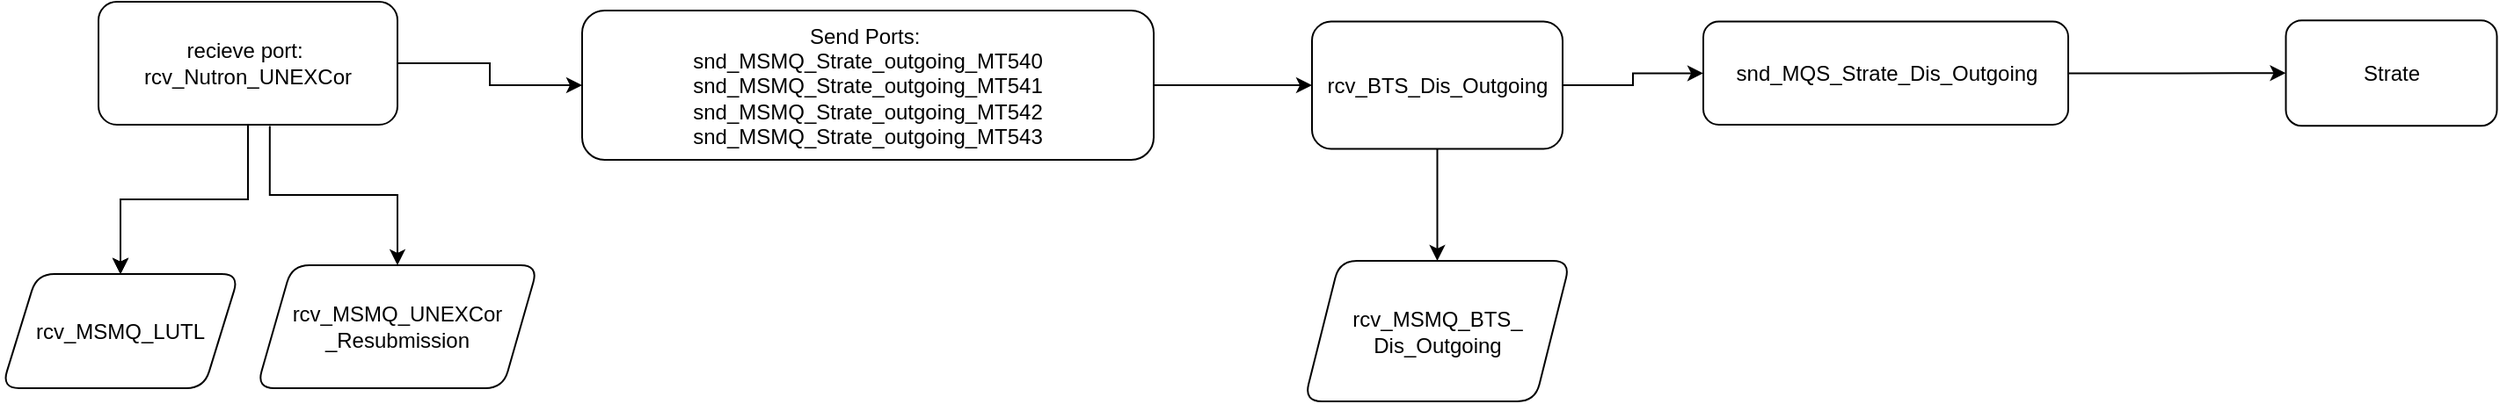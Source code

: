 <mxfile version="24.7.10" pages="2">
  <diagram name="STT-Strate" id="1pZSXHmKr5Nfc_n-IK5t">
    <mxGraphModel dx="794" dy="532" grid="1" gridSize="10" guides="1" tooltips="1" connect="1" arrows="1" fold="1" page="1" pageScale="1" pageWidth="850" pageHeight="1100" math="0" shadow="0">
      <root>
        <mxCell id="0" />
        <mxCell id="1" parent="0" />
        <mxCell id="95a7sz2U-xMyoS_5AW7V-4" value="" style="edgeStyle=orthogonalEdgeStyle;rounded=0;orthogonalLoop=1;jettySize=auto;html=1;" edge="1" parent="1" source="95a7sz2U-xMyoS_5AW7V-1" target="95a7sz2U-xMyoS_5AW7V-3">
          <mxGeometry relative="1" as="geometry" />
        </mxCell>
        <mxCell id="95a7sz2U-xMyoS_5AW7V-5" value="" style="edgeStyle=orthogonalEdgeStyle;rounded=0;orthogonalLoop=1;jettySize=auto;html=1;" edge="1" parent="1" source="95a7sz2U-xMyoS_5AW7V-1" target="95a7sz2U-xMyoS_5AW7V-3">
          <mxGeometry relative="1" as="geometry" />
        </mxCell>
        <mxCell id="95a7sz2U-xMyoS_5AW7V-7" value="" style="edgeStyle=orthogonalEdgeStyle;rounded=0;orthogonalLoop=1;jettySize=auto;html=1;" edge="1" parent="1" source="95a7sz2U-xMyoS_5AW7V-1" target="95a7sz2U-xMyoS_5AW7V-3">
          <mxGeometry relative="1" as="geometry" />
        </mxCell>
        <mxCell id="95a7sz2U-xMyoS_5AW7V-10" value="" style="edgeStyle=orthogonalEdgeStyle;rounded=0;orthogonalLoop=1;jettySize=auto;html=1;" edge="1" parent="1" source="95a7sz2U-xMyoS_5AW7V-1" target="95a7sz2U-xMyoS_5AW7V-9">
          <mxGeometry relative="1" as="geometry" />
        </mxCell>
        <mxCell id="95a7sz2U-xMyoS_5AW7V-1" value="recieve port:&amp;nbsp;&lt;div&gt;rcv_Nutron_UNEXCor&lt;br&gt;&lt;/div&gt;" style="rounded=1;whiteSpace=wrap;html=1;" vertex="1" parent="1">
          <mxGeometry x="90" y="70" width="170" height="70" as="geometry" />
        </mxCell>
        <mxCell id="95a7sz2U-xMyoS_5AW7V-3" value="rcv_MSMQ_LUTL" style="shape=parallelogram;perimeter=parallelogramPerimeter;whiteSpace=wrap;html=1;fixedSize=1;rounded=1;" vertex="1" parent="1">
          <mxGeometry x="35" y="225" width="135" height="65" as="geometry" />
        </mxCell>
        <mxCell id="95a7sz2U-xMyoS_5AW7V-6" value="rcv_MSMQ_UNEXCor&lt;div&gt;_Resubmission&lt;/div&gt;" style="shape=parallelogram;perimeter=parallelogramPerimeter;whiteSpace=wrap;html=1;fixedSize=1;rounded=1;" vertex="1" parent="1">
          <mxGeometry x="180" y="220" width="160" height="70" as="geometry" />
        </mxCell>
        <mxCell id="95a7sz2U-xMyoS_5AW7V-8" value="" style="edgeStyle=orthogonalEdgeStyle;rounded=0;orthogonalLoop=1;jettySize=auto;html=1;exitX=0.573;exitY=1.01;exitDx=0;exitDy=0;exitPerimeter=0;" edge="1" parent="1" source="95a7sz2U-xMyoS_5AW7V-1" target="95a7sz2U-xMyoS_5AW7V-6">
          <mxGeometry relative="1" as="geometry">
            <mxPoint x="105" y="150" as="sourcePoint" />
            <mxPoint x="113" y="235" as="targetPoint" />
          </mxGeometry>
        </mxCell>
        <mxCell id="95a7sz2U-xMyoS_5AW7V-12" value="" style="edgeStyle=orthogonalEdgeStyle;rounded=0;orthogonalLoop=1;jettySize=auto;html=1;" edge="1" parent="1" source="95a7sz2U-xMyoS_5AW7V-9" target="95a7sz2U-xMyoS_5AW7V-11">
          <mxGeometry relative="1" as="geometry" />
        </mxCell>
        <mxCell id="95a7sz2U-xMyoS_5AW7V-9" value="Send Ports:&amp;nbsp;&lt;div&gt;snd_MSMQ_Strate_outgoing_MT540&lt;br&gt;&lt;/div&gt;&lt;div&gt;snd_MSMQ_Strate_outgoing_MT541&lt;br&gt;&lt;/div&gt;&lt;div&gt;snd_MSMQ_Strate_outgoing_MT542&lt;br&gt;&lt;/div&gt;&lt;div&gt;snd_MSMQ_Strate_outgoing_MT543&lt;br&gt;&lt;/div&gt;" style="whiteSpace=wrap;html=1;rounded=1;" vertex="1" parent="1">
          <mxGeometry x="365" y="75" width="325" height="85" as="geometry" />
        </mxCell>
        <mxCell id="95a7sz2U-xMyoS_5AW7V-14" value="" style="edgeStyle=orthogonalEdgeStyle;rounded=0;orthogonalLoop=1;jettySize=auto;html=1;" edge="1" parent="1" source="95a7sz2U-xMyoS_5AW7V-11" target="95a7sz2U-xMyoS_5AW7V-13">
          <mxGeometry relative="1" as="geometry" />
        </mxCell>
        <mxCell id="95a7sz2U-xMyoS_5AW7V-16" value="" style="edgeStyle=orthogonalEdgeStyle;rounded=0;orthogonalLoop=1;jettySize=auto;html=1;" edge="1" parent="1" source="95a7sz2U-xMyoS_5AW7V-11" target="95a7sz2U-xMyoS_5AW7V-15">
          <mxGeometry relative="1" as="geometry" />
        </mxCell>
        <mxCell id="95a7sz2U-xMyoS_5AW7V-11" value="rcv_BTS_Dis_Outgoing" style="whiteSpace=wrap;html=1;rounded=1;" vertex="1" parent="1">
          <mxGeometry x="780" y="81.25" width="142.5" height="72.5" as="geometry" />
        </mxCell>
        <mxCell id="95a7sz2U-xMyoS_5AW7V-13" value="rcv_MSMQ_BTS_&lt;div&gt;Dis_Outgoing&lt;/div&gt;" style="shape=parallelogram;perimeter=parallelogramPerimeter;whiteSpace=wrap;html=1;fixedSize=1;rounded=1;" vertex="1" parent="1">
          <mxGeometry x="775.63" y="217.5" width="151.25" height="80" as="geometry" />
        </mxCell>
        <mxCell id="95a7sz2U-xMyoS_5AW7V-18" value="" style="edgeStyle=orthogonalEdgeStyle;rounded=0;orthogonalLoop=1;jettySize=auto;html=1;" edge="1" parent="1" source="95a7sz2U-xMyoS_5AW7V-15" target="95a7sz2U-xMyoS_5AW7V-17">
          <mxGeometry relative="1" as="geometry" />
        </mxCell>
        <mxCell id="95a7sz2U-xMyoS_5AW7V-15" value="snd_MQS_Strate_Dis_Outgoing" style="whiteSpace=wrap;html=1;rounded=1;" vertex="1" parent="1">
          <mxGeometry x="1002.5" y="81.25" width="207.5" height="58.75" as="geometry" />
        </mxCell>
        <mxCell id="95a7sz2U-xMyoS_5AW7V-17" value="Strate" style="whiteSpace=wrap;html=1;rounded=1;" vertex="1" parent="1">
          <mxGeometry x="1333.75" y="80.625" width="120" height="60" as="geometry" />
        </mxCell>
      </root>
    </mxGraphModel>
  </diagram>
  <diagram id="T9dFPwZRJtBj6tpxaHCb" name="Page-2">
    <mxGraphModel dx="794" dy="532" grid="1" gridSize="10" guides="1" tooltips="1" connect="1" arrows="1" fold="1" page="1" pageScale="1" pageWidth="850" pageHeight="1100" math="0" shadow="0">
      <root>
        <mxCell id="0" />
        <mxCell id="1" parent="0" />
        <mxCell id="svesNTuI8DquraHskqe9-3" value="" style="edgeStyle=orthogonalEdgeStyle;rounded=0;orthogonalLoop=1;jettySize=auto;html=1;" edge="1" parent="1" source="svesNTuI8DquraHskqe9-1" target="svesNTuI8DquraHskqe9-2">
          <mxGeometry relative="1" as="geometry" />
        </mxCell>
        <mxCell id="svesNTuI8DquraHskqe9-1" value="Strate" style="rounded=1;whiteSpace=wrap;html=1;" vertex="1" parent="1">
          <mxGeometry x="30" y="40" width="120" height="60" as="geometry" />
        </mxCell>
        <mxCell id="svesNTuI8DquraHskqe9-5" value="" style="edgeStyle=orthogonalEdgeStyle;rounded=0;orthogonalLoop=1;jettySize=auto;html=1;" edge="1" parent="1" source="svesNTuI8DquraHskqe9-2" target="svesNTuI8DquraHskqe9-4">
          <mxGeometry relative="1" as="geometry" />
        </mxCell>
        <mxCell id="svesNTuI8DquraHskqe9-7" value="" style="edgeStyle=orthogonalEdgeStyle;rounded=0;orthogonalLoop=1;jettySize=auto;html=1;" edge="1" parent="1" source="svesNTuI8DquraHskqe9-2" target="svesNTuI8DquraHskqe9-6">
          <mxGeometry relative="1" as="geometry" />
        </mxCell>
        <mxCell id="svesNTuI8DquraHskqe9-2" value="rcv_Strate_Dis_&lt;span style=&quot;background-color: initial;&quot;&gt;Incoming&lt;/span&gt;" style="whiteSpace=wrap;html=1;rounded=1;" vertex="1" parent="1">
          <mxGeometry x="230" y="40" width="150" height="50" as="geometry" />
        </mxCell>
        <mxCell id="svesNTuI8DquraHskqe9-4" value="rcv_MQS_Strate_Dis_Incoming" style="whiteSpace=wrap;html=1;rounded=1;" vertex="1" parent="1">
          <mxGeometry x="215" y="180" width="180" height="60" as="geometry" />
        </mxCell>
        <mxCell id="svesNTuI8DquraHskqe9-6" value="snd_MSMQ_BTS_Dis_Incoming" style="whiteSpace=wrap;html=1;rounded=1;" vertex="1" parent="1">
          <mxGeometry x="469" y="37" width="195" height="55" as="geometry" />
        </mxCell>
        <mxCell id="svesNTuI8DquraHskqe9-8" value="SWIFT_DIS_INCOMING" style="text;html=1;align=center;verticalAlign=middle;whiteSpace=wrap;rounded=0;" vertex="1" parent="1">
          <mxGeometry x="490" y="130" width="133" height="30" as="geometry" />
        </mxCell>
      </root>
    </mxGraphModel>
  </diagram>
</mxfile>
